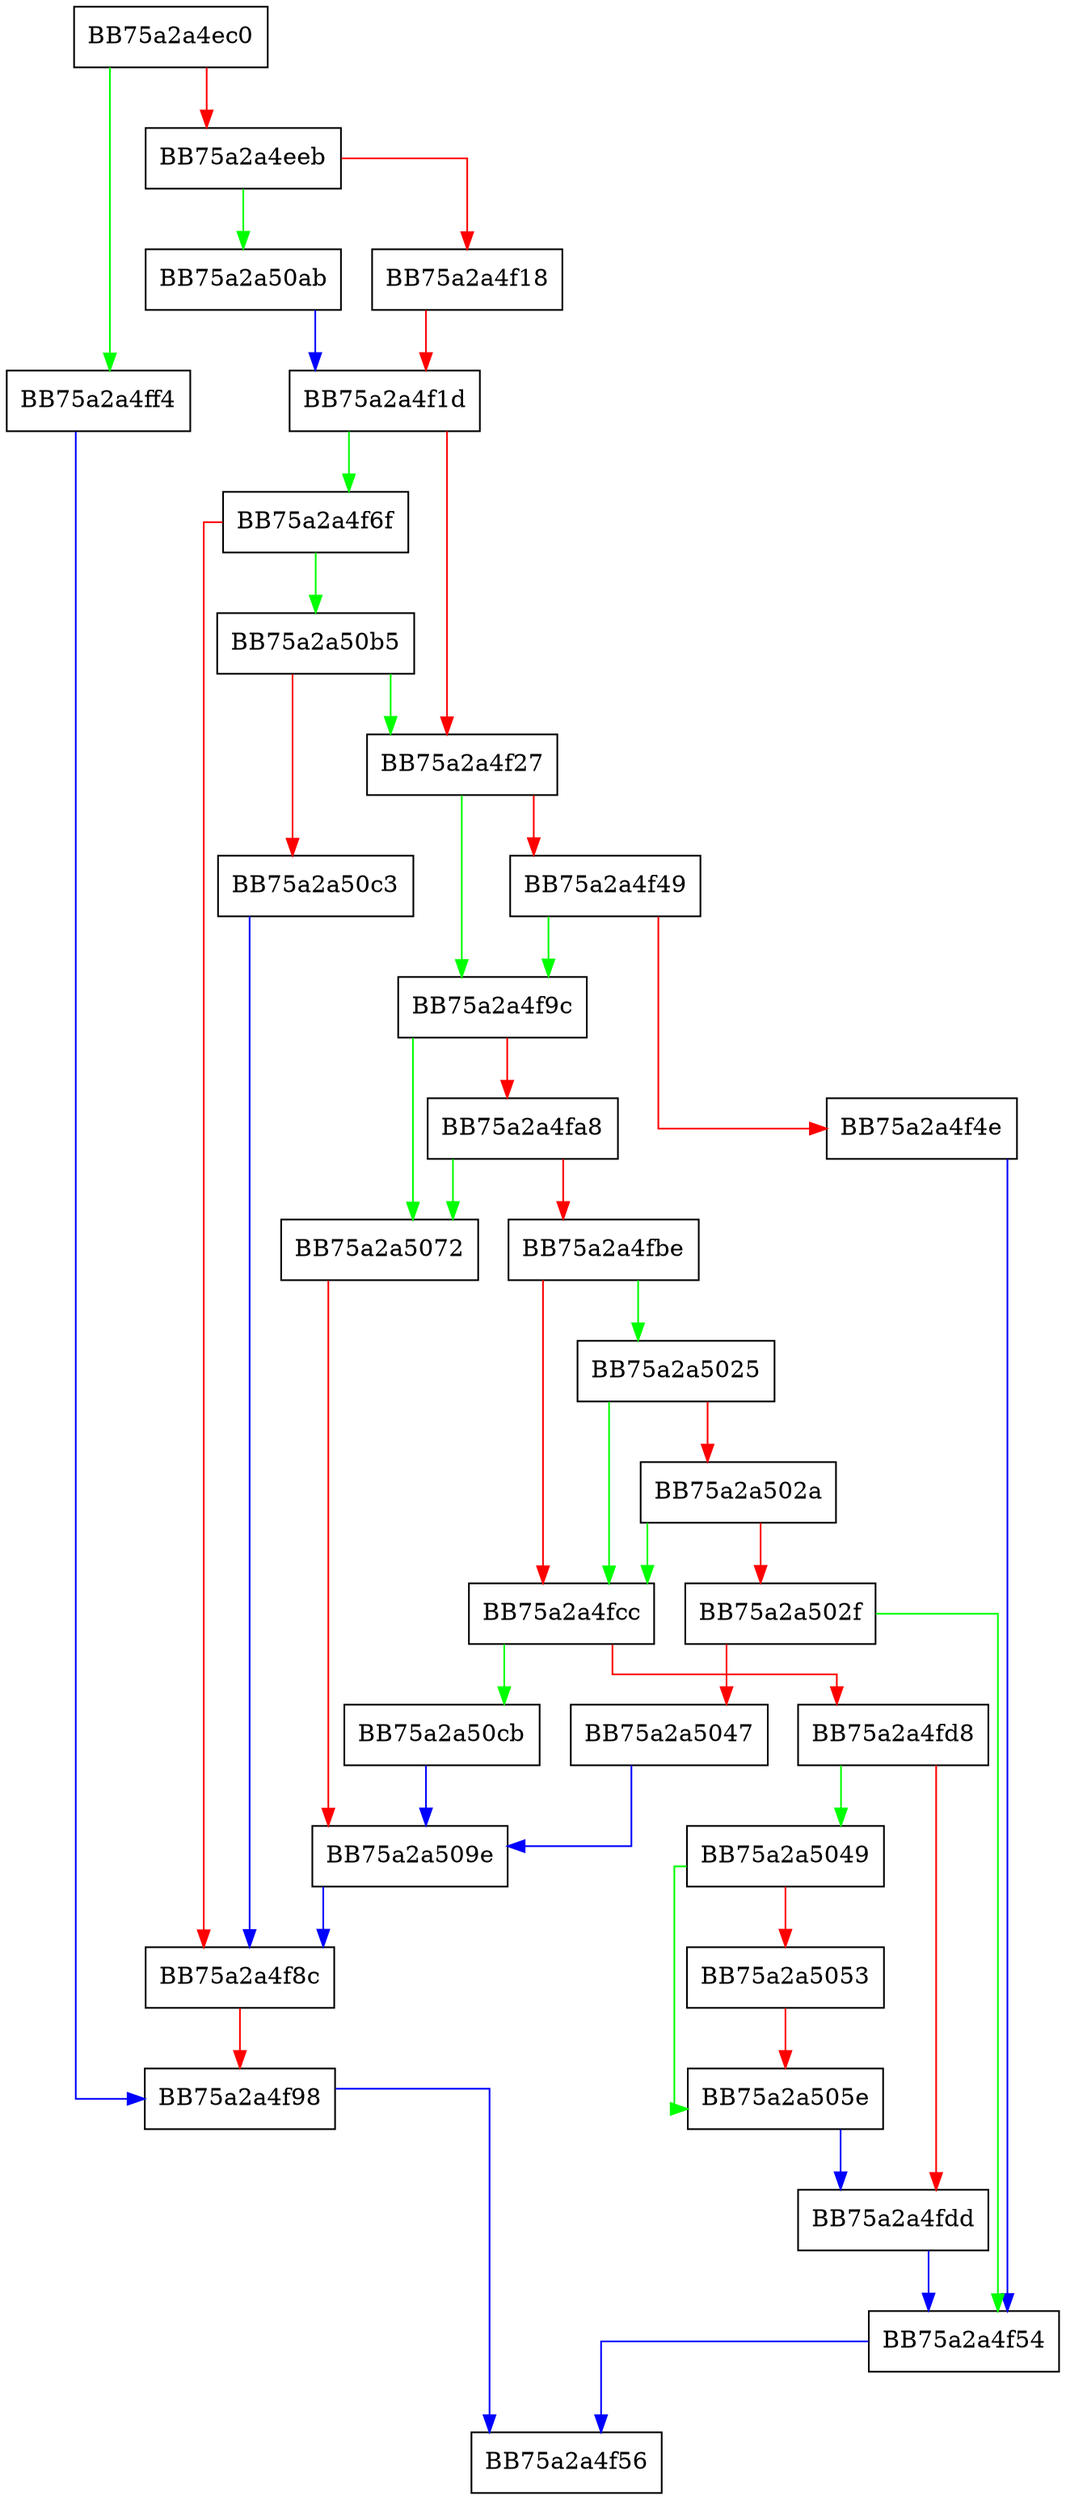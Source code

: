 digraph getPageNormal {
  node [shape="box"];
  graph [splines=ortho];
  BB75a2a4ec0 -> BB75a2a4ff4 [color="green"];
  BB75a2a4ec0 -> BB75a2a4eeb [color="red"];
  BB75a2a4eeb -> BB75a2a50ab [color="green"];
  BB75a2a4eeb -> BB75a2a4f18 [color="red"];
  BB75a2a4f18 -> BB75a2a4f1d [color="red"];
  BB75a2a4f1d -> BB75a2a4f6f [color="green"];
  BB75a2a4f1d -> BB75a2a4f27 [color="red"];
  BB75a2a4f27 -> BB75a2a4f9c [color="green"];
  BB75a2a4f27 -> BB75a2a4f49 [color="red"];
  BB75a2a4f49 -> BB75a2a4f9c [color="green"];
  BB75a2a4f49 -> BB75a2a4f4e [color="red"];
  BB75a2a4f4e -> BB75a2a4f54 [color="blue"];
  BB75a2a4f54 -> BB75a2a4f56 [color="blue"];
  BB75a2a4f6f -> BB75a2a50b5 [color="green"];
  BB75a2a4f6f -> BB75a2a4f8c [color="red"];
  BB75a2a4f8c -> BB75a2a4f98 [color="red"];
  BB75a2a4f98 -> BB75a2a4f56 [color="blue"];
  BB75a2a4f9c -> BB75a2a5072 [color="green"];
  BB75a2a4f9c -> BB75a2a4fa8 [color="red"];
  BB75a2a4fa8 -> BB75a2a5072 [color="green"];
  BB75a2a4fa8 -> BB75a2a4fbe [color="red"];
  BB75a2a4fbe -> BB75a2a5025 [color="green"];
  BB75a2a4fbe -> BB75a2a4fcc [color="red"];
  BB75a2a4fcc -> BB75a2a50cb [color="green"];
  BB75a2a4fcc -> BB75a2a4fd8 [color="red"];
  BB75a2a4fd8 -> BB75a2a5049 [color="green"];
  BB75a2a4fd8 -> BB75a2a4fdd [color="red"];
  BB75a2a4fdd -> BB75a2a4f54 [color="blue"];
  BB75a2a4ff4 -> BB75a2a4f98 [color="blue"];
  BB75a2a5025 -> BB75a2a4fcc [color="green"];
  BB75a2a5025 -> BB75a2a502a [color="red"];
  BB75a2a502a -> BB75a2a4fcc [color="green"];
  BB75a2a502a -> BB75a2a502f [color="red"];
  BB75a2a502f -> BB75a2a4f54 [color="green"];
  BB75a2a502f -> BB75a2a5047 [color="red"];
  BB75a2a5047 -> BB75a2a509e [color="blue"];
  BB75a2a5049 -> BB75a2a505e [color="green"];
  BB75a2a5049 -> BB75a2a5053 [color="red"];
  BB75a2a5053 -> BB75a2a505e [color="red"];
  BB75a2a505e -> BB75a2a4fdd [color="blue"];
  BB75a2a5072 -> BB75a2a509e [color="red"];
  BB75a2a509e -> BB75a2a4f8c [color="blue"];
  BB75a2a50ab -> BB75a2a4f1d [color="blue"];
  BB75a2a50b5 -> BB75a2a4f27 [color="green"];
  BB75a2a50b5 -> BB75a2a50c3 [color="red"];
  BB75a2a50c3 -> BB75a2a4f8c [color="blue"];
  BB75a2a50cb -> BB75a2a509e [color="blue"];
}
